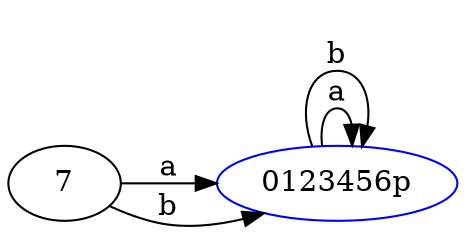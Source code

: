 digraph {
	rankdir=LR
	"0123456p" [color=blue]
	"0123456p" -> "0123456p" [label=a]
	"0123456p" -> "0123456p" [label=b]
	7
	7 -> "0123456p" [label=a]
	7 -> "0123456p" [label=b]
}
